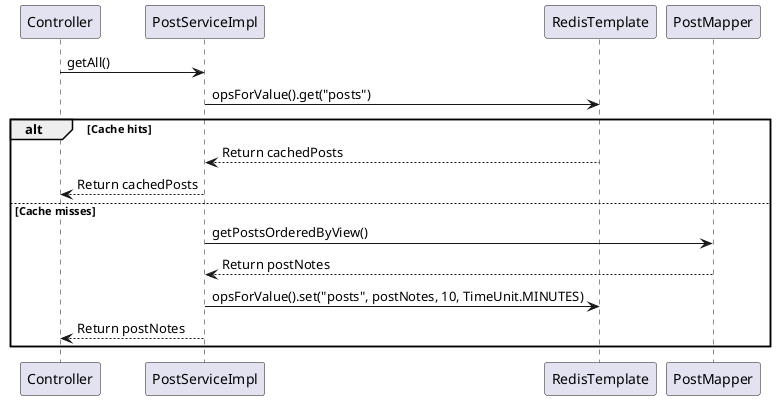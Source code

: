 @startuml
participant Controller as C
participant PostServiceImpl as PS
participant RedisTemplate as RT
participant PostMapper as PM

C -> PS: getAll()
PS -> RT: opsForValue().get("posts")
alt Cache hits
    RT --> PS: Return cachedPosts
    PS --> C: Return cachedPosts
else Cache misses
    PS -> PM: getPostsOrderedByView()
    PM --> PS: Return postNotes
    PS -> RT: opsForValue().set("posts", postNotes, 10, TimeUnit.MINUTES)
    PS --> C: Return postNotes
end
@enduml
